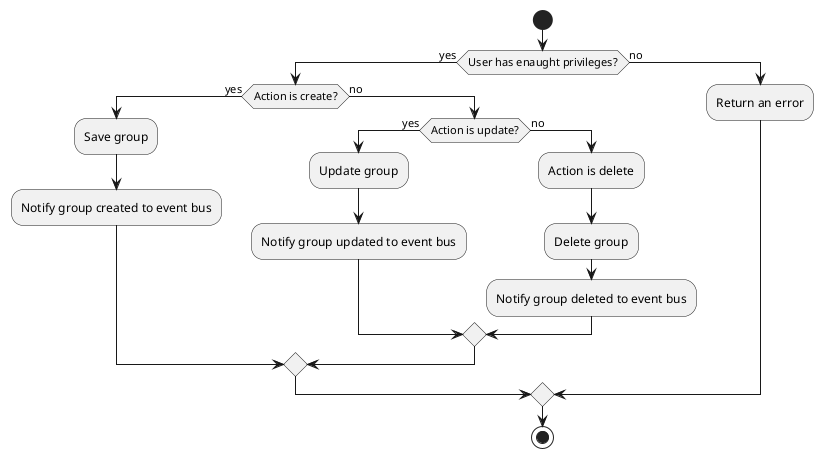 @startuml MemberViewSet
start

if (User has enaught privileges?) then (yes)
    if (Action is create?) then (yes)
        :Save group;
        :Notify group created to event bus;
    else (no)
        if (Action is update?) then (yes)
            :Update group;
            :Notify group updated to event bus;
        else (no)
            :Action is delete;
            :Delete group;
            :Notify group deleted to event bus;
        endif
    endif
else (no)
    :Return an error;
endif

stop
@enduml
